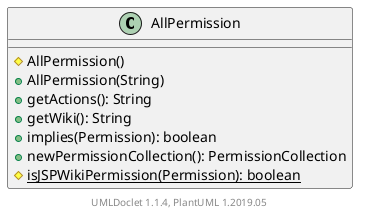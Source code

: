 @startuml

    class AllPermission [[AllPermission.html]] {
        #AllPermission()
        +AllPermission(String)
        +getActions(): String
        +getWiki(): String
        +implies(Permission): boolean
        +newPermissionCollection(): PermissionCollection
        {static} #isJSPWikiPermission(Permission): boolean
    }


    center footer UMLDoclet 1.1.4, PlantUML 1.2019.05
@enduml
